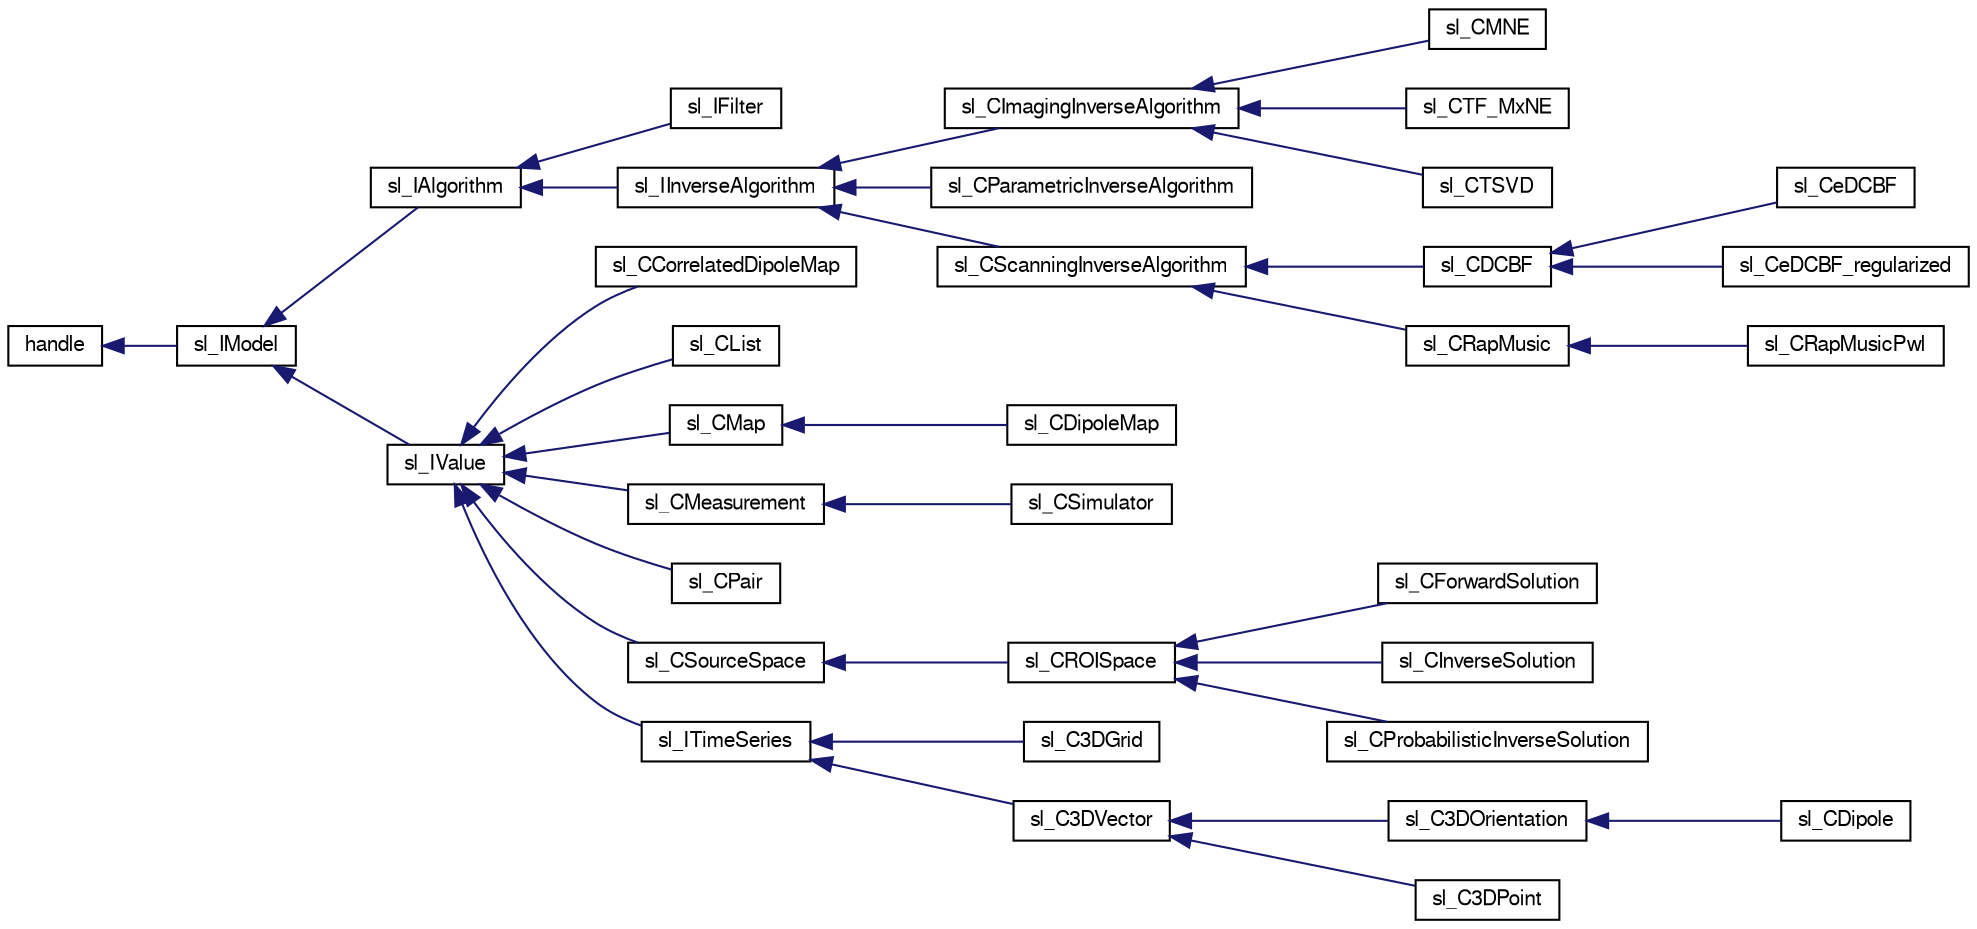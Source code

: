digraph G
{
  edge [fontname="FreeSans",fontsize="10",labelfontname="FreeSans",labelfontsize="10"];
  node [fontname="FreeSans",fontsize="10",shape=record];
  rankdir="LR";
  Node1 [label="handle",height=0.2,width=0.4,color="black", fillcolor="white", style="filled",URL="$classhandle.html"];
  Node1 -> Node2 [dir="back",color="midnightblue",fontsize="10",style="solid",fontname="FreeSans"];
  Node2 [label="sl_IModel",height=0.2,width=0.4,color="black", fillcolor="white", style="filled",URL="$classsl___i_model.html",tooltip="ToDo Summary of this class."];
  Node2 -> Node3 [dir="back",color="midnightblue",fontsize="10",style="solid",fontname="FreeSans"];
  Node3 [label="sl_IAlgorithm",height=0.2,width=0.4,color="black", fillcolor="white", style="filled",URL="$classsl___i_algorithm.html",tooltip="ToDo Summary of this class."];
  Node3 -> Node4 [dir="back",color="midnightblue",fontsize="10",style="solid",fontname="FreeSans"];
  Node4 [label="sl_IFilter",height=0.2,width=0.4,color="black", fillcolor="white", style="filled",URL="$classsl___i_filter.html",tooltip="ToDo Summary of this class."];
  Node3 -> Node5 [dir="back",color="midnightblue",fontsize="10",style="solid",fontname="FreeSans"];
  Node5 [label="sl_IInverseAlgorithm",height=0.2,width=0.4,color="black", fillcolor="white", style="filled",URL="$classsl___i_inverse_algorithm.html",tooltip="ToDo Summary of this class."];
  Node5 -> Node6 [dir="back",color="midnightblue",fontsize="10",style="solid",fontname="FreeSans"];
  Node6 [label="sl_CImagingInverseAlgorithm",height=0.2,width=0.4,color="black", fillcolor="white", style="filled",URL="$classsl___c_imaging_inverse_algorithm.html",tooltip="ToDo Summary of this class."];
  Node6 -> Node7 [dir="back",color="midnightblue",fontsize="10",style="solid",fontname="FreeSans"];
  Node7 [label="sl_CMNE",height=0.2,width=0.4,color="black", fillcolor="white", style="filled",URL="$classsl___c_m_n_e.html"];
  Node6 -> Node8 [dir="back",color="midnightblue",fontsize="10",style="solid",fontname="FreeSans"];
  Node8 [label="sl_CTF_MxNE",height=0.2,width=0.4,color="black", fillcolor="white", style="filled",URL="$classsl___c_t_f___mx_n_e.html",tooltip="The sl_CList class provides TF_MxNE algorithm."];
  Node6 -> Node9 [dir="back",color="midnightblue",fontsize="10",style="solid",fontname="FreeSans"];
  Node9 [label="sl_CTSVD",height=0.2,width=0.4,color="black", fillcolor="white", style="filled",URL="$classsl___c_t_s_v_d.html"];
  Node5 -> Node10 [dir="back",color="midnightblue",fontsize="10",style="solid",fontname="FreeSans"];
  Node10 [label="sl_CParametricInverseAlgorithm",height=0.2,width=0.4,color="black", fillcolor="white", style="filled",URL="$classsl___c_parametric_inverse_algorithm.html",tooltip="ToDo Summary of this class."];
  Node5 -> Node11 [dir="back",color="midnightblue",fontsize="10",style="solid",fontname="FreeSans"];
  Node11 [label="sl_CScanningInverseAlgorithm",height=0.2,width=0.4,color="black", fillcolor="white", style="filled",URL="$classsl___c_scanning_inverse_algorithm.html",tooltip="ToDo Summary of this class."];
  Node11 -> Node12 [dir="back",color="midnightblue",fontsize="10",style="solid",fontname="FreeSans"];
  Node12 [label="sl_CDCBF",height=0.2,width=0.4,color="black", fillcolor="white", style="filled",URL="$classsl___c_d_c_b_f.html",tooltip="This class holds the functions of the DCBF."];
  Node12 -> Node13 [dir="back",color="midnightblue",fontsize="10",style="solid",fontname="FreeSans"];
  Node13 [label="sl_CeDCBF",height=0.2,width=0.4,color="black", fillcolor="white", style="filled",URL="$classsl___ce_d_c_b_f.html",tooltip="This class holds the functions of the eDCBF."];
  Node12 -> Node14 [dir="back",color="midnightblue",fontsize="10",style="solid",fontname="FreeSans"];
  Node14 [label="sl_CeDCBF_regularized",height=0.2,width=0.4,color="black", fillcolor="white", style="filled",URL="$classsl___ce_d_c_b_f__regularized.html",tooltip="File used to show an example of class description."];
  Node11 -> Node15 [dir="back",color="midnightblue",fontsize="10",style="solid",fontname="FreeSans"];
  Node15 [label="sl_CRapMusic",height=0.2,width=0.4,color="black", fillcolor="white", style="filled",URL="$classsl___c_rap_music.html",tooltip="Summary of this class goes here."];
  Node15 -> Node16 [dir="back",color="midnightblue",fontsize="10",style="solid",fontname="FreeSans"];
  Node16 [label="sl_CRapMusicPwl",height=0.2,width=0.4,color="black", fillcolor="white", style="filled",URL="$classsl___c_rap_music_pwl.html",tooltip="Summary of this class goes here."];
  Node2 -> Node17 [dir="back",color="midnightblue",fontsize="10",style="solid",fontname="FreeSans"];
  Node17 [label="sl_IValue",height=0.2,width=0.4,color="black", fillcolor="white", style="filled",URL="$classsl___i_value.html",tooltip="ToDo Summary of this class."];
  Node17 -> Node18 [dir="back",color="midnightblue",fontsize="10",style="solid",fontname="FreeSans"];
  Node18 [label="sl_CCorrelatedDipoleMap",height=0.2,width=0.4,color="black", fillcolor="white", style="filled",URL="$classsl___c_correlated_dipole_map.html",tooltip="ToDo Summary of this class."];
  Node17 -> Node19 [dir="back",color="midnightblue",fontsize="10",style="solid",fontname="FreeSans"];
  Node19 [label="sl_CList",height=0.2,width=0.4,color="black", fillcolor="white", style="filled",URL="$classsl___c_list.html",tooltip="The sl_CList class provides lists."];
  Node17 -> Node20 [dir="back",color="midnightblue",fontsize="10",style="solid",fontname="FreeSans"];
  Node20 [label="sl_CMap",height=0.2,width=0.4,color="black", fillcolor="white", style="filled",URL="$classsl___c_map.html",tooltip="ToDo Summary of this class."];
  Node20 -> Node21 [dir="back",color="midnightblue",fontsize="10",style="solid",fontname="FreeSans"];
  Node21 [label="sl_CDipoleMap",height=0.2,width=0.4,color="black", fillcolor="white", style="filled",URL="$classsl___c_dipole_map.html",tooltip="ToDo Summary of this class."];
  Node17 -> Node22 [dir="back",color="midnightblue",fontsize="10",style="solid",fontname="FreeSans"];
  Node22 [label="sl_CMeasurement",height=0.2,width=0.4,color="black", fillcolor="white", style="filled",URL="$classsl___c_measurement.html",tooltip="Summary of this class goes here."];
  Node22 -> Node23 [dir="back",color="midnightblue",fontsize="10",style="solid",fontname="FreeSans"];
  Node23 [label="sl_CSimulator",height=0.2,width=0.4,color="black", fillcolor="white", style="filled",URL="$classsl___c_simulator.html",tooltip="ToDo Summary of this class."];
  Node17 -> Node24 [dir="back",color="midnightblue",fontsize="10",style="solid",fontname="FreeSans"];
  Node24 [label="sl_CPair",height=0.2,width=0.4,color="black", fillcolor="white", style="filled",URL="$classsl___c_pair.html",tooltip="Stores a pair of items."];
  Node17 -> Node25 [dir="back",color="midnightblue",fontsize="10",style="solid",fontname="FreeSans"];
  Node25 [label="sl_CSourceSpace",height=0.2,width=0.4,color="black", fillcolor="white", style="filled",URL="$classsl___c_source_space.html",tooltip="ToDo Summary of this class."];
  Node25 -> Node26 [dir="back",color="midnightblue",fontsize="10",style="solid",fontname="FreeSans"];
  Node26 [label="sl_CROISpace",height=0.2,width=0.4,color="black", fillcolor="white", style="filled",URL="$classsl___c_r_o_i_space.html",tooltip="Summary of this class goes here."];
  Node26 -> Node27 [dir="back",color="midnightblue",fontsize="10",style="solid",fontname="FreeSans"];
  Node27 [label="sl_CForwardSolution",height=0.2,width=0.4,color="black", fillcolor="white", style="filled",URL="$classsl___c_forward_solution.html",tooltip="ToDo Summary of this class."];
  Node26 -> Node28 [dir="back",color="midnightblue",fontsize="10",style="solid",fontname="FreeSans"];
  Node28 [label="sl_CInverseSolution",height=0.2,width=0.4,color="black", fillcolor="white", style="filled",URL="$classsl___c_inverse_solution.html",tooltip="Summary of this class goes here."];
  Node26 -> Node29 [dir="back",color="midnightblue",fontsize="10",style="solid",fontname="FreeSans"];
  Node29 [label="sl_CProbabilisticInverseSolution",height=0.2,width=0.4,color="black", fillcolor="white", style="filled",URL="$classsl___c_probabilistic_inverse_solution.html",tooltip="ToDo Summary of this class."];
  Node17 -> Node30 [dir="back",color="midnightblue",fontsize="10",style="solid",fontname="FreeSans"];
  Node30 [label="sl_ITimeSeries",height=0.2,width=0.4,color="black", fillcolor="white", style="filled",URL="$classsl___i_time_series.html",tooltip="ToDo Summary of this class."];
  Node30 -> Node31 [dir="back",color="midnightblue",fontsize="10",style="solid",fontname="FreeSans"];
  Node31 [label="sl_C3DGrid",height=0.2,width=0.4,color="black", fillcolor="white", style="filled",URL="$classsl___c3_d_grid.html",tooltip="ToDo Summary of this class."];
  Node30 -> Node32 [dir="back",color="midnightblue",fontsize="10",style="solid",fontname="FreeSans"];
  Node32 [label="sl_C3DVector",height=0.2,width=0.4,color="black", fillcolor="white", style="filled",URL="$classsl___c3_d_vector.html",tooltip="ToDo Summary of this class."];
  Node32 -> Node33 [dir="back",color="midnightblue",fontsize="10",style="solid",fontname="FreeSans"];
  Node33 [label="sl_C3DOrientation",height=0.2,width=0.4,color="black", fillcolor="white", style="filled",URL="$classsl___c3_d_orientation.html",tooltip="ToDo Summary of this class."];
  Node33 -> Node34 [dir="back",color="midnightblue",fontsize="10",style="solid",fontname="FreeSans"];
  Node34 [label="sl_CDipole",height=0.2,width=0.4,color="black", fillcolor="white", style="filled",URL="$classsl___c_dipole.html",tooltip="ToDo Summary of this class."];
  Node32 -> Node35 [dir="back",color="midnightblue",fontsize="10",style="solid",fontname="FreeSans"];
  Node35 [label="sl_C3DPoint",height=0.2,width=0.4,color="black", fillcolor="white", style="filled",URL="$classsl___c3_d_point.html",tooltip="Summary of this class goes here."];
}
